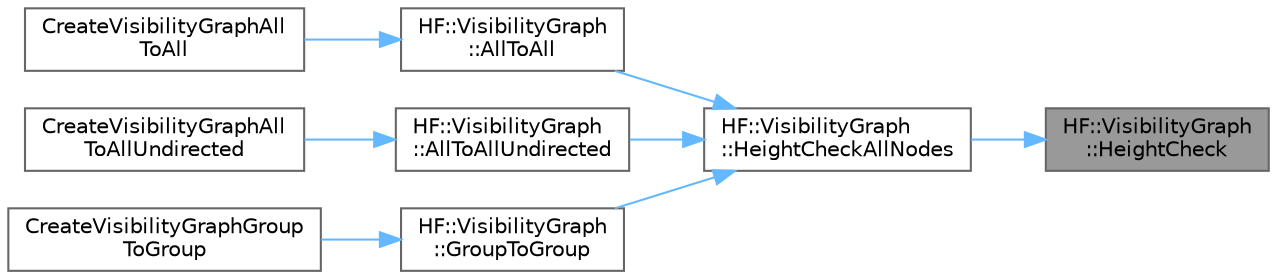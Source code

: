 digraph "HF::VisibilityGraph::HeightCheck"
{
 // LATEX_PDF_SIZE
  bgcolor="transparent";
  edge [fontname=Helvetica,fontsize=10,labelfontname=Helvetica,labelfontsize=10];
  node [fontname=Helvetica,fontsize=10,shape=box,height=0.2,width=0.4];
  rankdir="RL";
  Node1 [label="HF::VisibilityGraph\l::HeightCheck",height=0.2,width=0.4,color="gray40", fillcolor="grey60", style="filled", fontcolor="black",tooltip="Check if Node can be raised by height without clipping into any geometry."];
  Node1 -> Node2 [dir="back",color="steelblue1",style="solid"];
  Node2 [label="HF::VisibilityGraph\l::HeightCheckAllNodes",height=0.2,width=0.4,color="grey40", fillcolor="white", style="filled",URL="$a00467.html#a05b8a83ab27113369c95649470d864b9",tooltip="Obtain the indexes of all nodes that pass the HeightCheck."];
  Node2 -> Node3 [dir="back",color="steelblue1",style="solid"];
  Node3 [label="HF::VisibilityGraph\l::AllToAll",height=0.2,width=0.4,color="grey40", fillcolor="white", style="filled",URL="$a00467.html#a12eb1e4c06400c4625cd22d925927b03",tooltip="Generate a Visibility Graph between every node in a set of nodes in parallel."];
  Node3 -> Node4 [dir="back",color="steelblue1",style="solid"];
  Node4 [label="CreateVisibilityGraphAll\lToAll",height=0.2,width=0.4,color="grey40", fillcolor="white", style="filled",URL="$a00460.html#ga0255e6c4811298e61110adc64c0f8acd",tooltip="Create a new directed visibility graph between all nodes in parameter nodes."];
  Node2 -> Node5 [dir="back",color="steelblue1",style="solid"];
  Node5 [label="HF::VisibilityGraph\l::AllToAllUndirected",height=0.2,width=0.4,color="grey40", fillcolor="white", style="filled",URL="$a00467.html#ab1db87927118f70786a664c3b3cc7905",tooltip="Generate a Visibility Graph with every edge stored twice."];
  Node5 -> Node6 [dir="back",color="steelblue1",style="solid"];
  Node6 [label="CreateVisibilityGraphAll\lToAllUndirected",height=0.2,width=0.4,color="grey40", fillcolor="white", style="filled",URL="$a00460.html#ga9b0664a60bcdf276b0fe0a2023b3d9b8",tooltip="Create a new undirected visibility graph between all nodes in nodes."];
  Node2 -> Node7 [dir="back",color="steelblue1",style="solid"];
  Node7 [label="HF::VisibilityGraph\l::GroupToGroup",height=0.2,width=0.4,color="grey40", fillcolor="white", style="filled",URL="$a00467.html#ae42a5aafdfcc29b6a668355c07602efb",tooltip="Generate a Visibility Graph from a set of nodes to another set of nodes."];
  Node7 -> Node8 [dir="back",color="steelblue1",style="solid"];
  Node8 [label="CreateVisibilityGraphGroup\lToGroup",height=0.2,width=0.4,color="grey40", fillcolor="white", style="filled",URL="$a00460.html#gaf2e404cb696aee3473cac0d1507576d8",tooltip="Create a new visibility graph from the nodes in group_a, into the nodes of group_b."];
}

